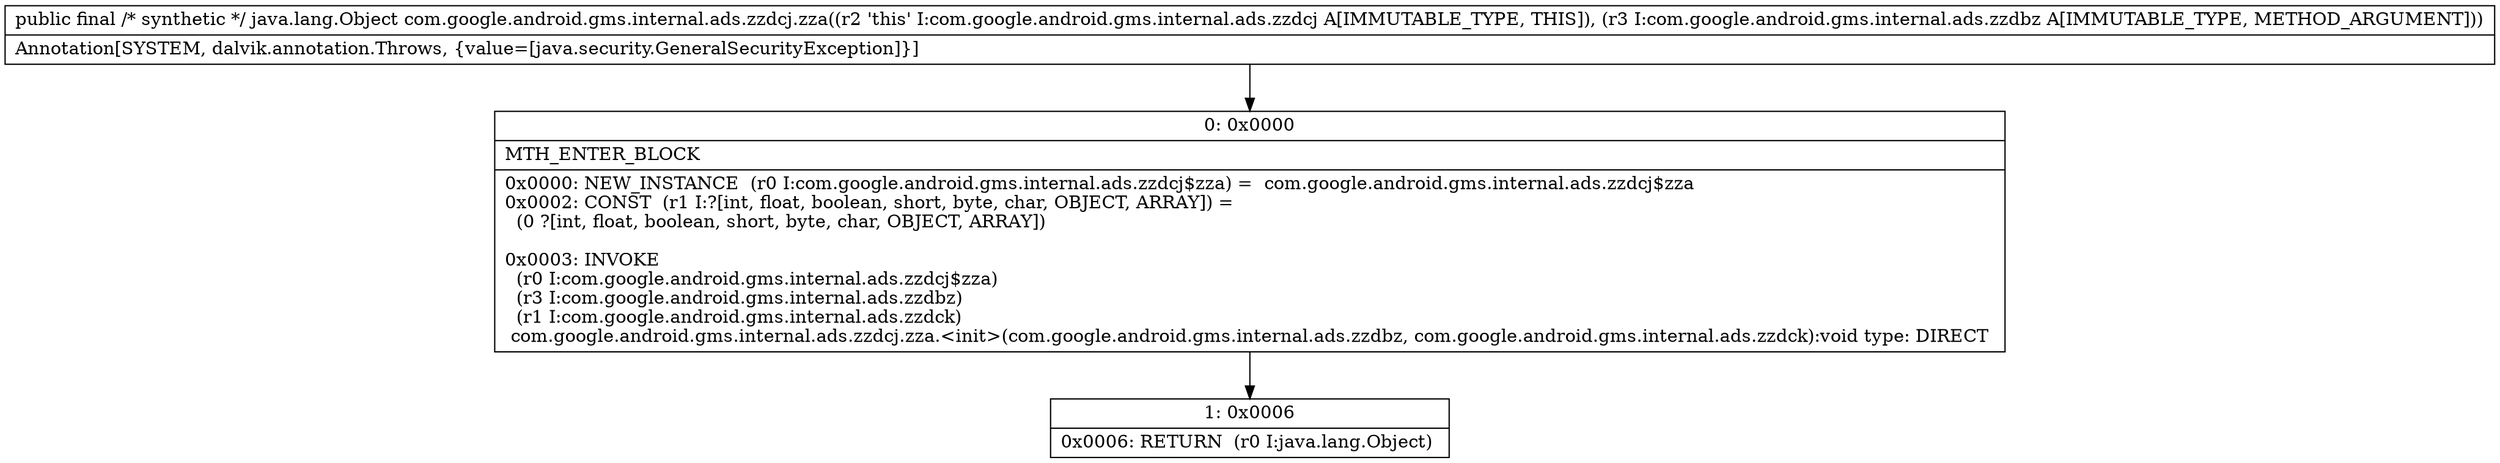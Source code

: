 digraph "CFG forcom.google.android.gms.internal.ads.zzdcj.zza(Lcom\/google\/android\/gms\/internal\/ads\/zzdbz;)Ljava\/lang\/Object;" {
Node_0 [shape=record,label="{0\:\ 0x0000|MTH_ENTER_BLOCK\l|0x0000: NEW_INSTANCE  (r0 I:com.google.android.gms.internal.ads.zzdcj$zza) =  com.google.android.gms.internal.ads.zzdcj$zza \l0x0002: CONST  (r1 I:?[int, float, boolean, short, byte, char, OBJECT, ARRAY]) = \l  (0 ?[int, float, boolean, short, byte, char, OBJECT, ARRAY])\l \l0x0003: INVOKE  \l  (r0 I:com.google.android.gms.internal.ads.zzdcj$zza)\l  (r3 I:com.google.android.gms.internal.ads.zzdbz)\l  (r1 I:com.google.android.gms.internal.ads.zzdck)\l com.google.android.gms.internal.ads.zzdcj.zza.\<init\>(com.google.android.gms.internal.ads.zzdbz, com.google.android.gms.internal.ads.zzdck):void type: DIRECT \l}"];
Node_1 [shape=record,label="{1\:\ 0x0006|0x0006: RETURN  (r0 I:java.lang.Object) \l}"];
MethodNode[shape=record,label="{public final \/* synthetic *\/ java.lang.Object com.google.android.gms.internal.ads.zzdcj.zza((r2 'this' I:com.google.android.gms.internal.ads.zzdcj A[IMMUTABLE_TYPE, THIS]), (r3 I:com.google.android.gms.internal.ads.zzdbz A[IMMUTABLE_TYPE, METHOD_ARGUMENT]))  | Annotation[SYSTEM, dalvik.annotation.Throws, \{value=[java.security.GeneralSecurityException]\}]\l}"];
MethodNode -> Node_0;
Node_0 -> Node_1;
}


